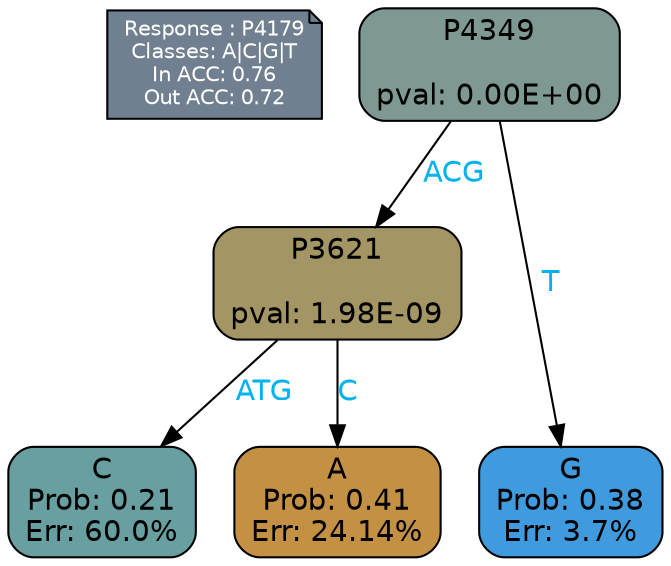 digraph Tree {
node [shape=box, style="filled, rounded", color="black", fontname=helvetica] ;
graph [ranksep=equally, splines=polylines, bgcolor=transparent, dpi=600] ;
edge [fontname=helvetica] ;
LEGEND [label="Response : P4179
Classes: A|C|G|T
In ACC: 0.76
Out ACC: 0.72
",shape=note,align=left,style=filled,fillcolor="slategray",fontcolor="white",fontsize=10];1 [label="P4349

pval: 0.00E+00", fillcolor="#7e9892"] ;
2 [label="P3621

pval: 1.98E-09", fillcolor="#a49564"] ;
3 [label="C
Prob: 0.21
Err: 60.0%", fillcolor="#689fa0"] ;
4 [label="A
Prob: 0.41
Err: 24.14%", fillcolor="#c39044"] ;
5 [label="G
Prob: 0.38
Err: 3.7%", fillcolor="#3f9bde"] ;
1 -> 2 [label="ACG",fontcolor=deepskyblue2] ;
1 -> 5 [label="T",fontcolor=deepskyblue2] ;
2 -> 3 [label="ATG",fontcolor=deepskyblue2] ;
2 -> 4 [label="C",fontcolor=deepskyblue2] ;
{rank = same; 3;4;5;}{rank = same; LEGEND;1;}}